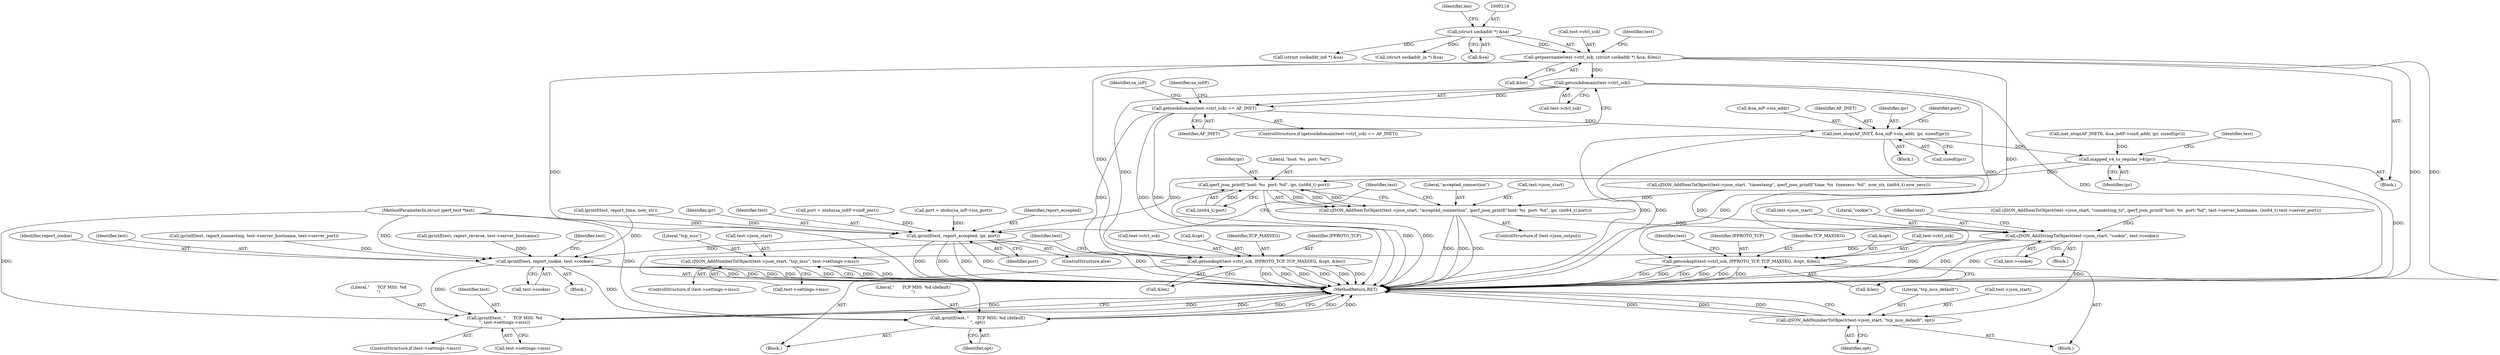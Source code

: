 digraph "0_iperf_91f2fa59e8ed80dfbf400add0164ee0e508e412a_49@API" {
"1000221" [label="(Call,getsockdomain(test->ctrl_sck))"];
"1000209" [label="(Call,getpeername(test->ctrl_sck, (struct sockaddr *) &sa, &len))"];
"1000213" [label="(Call,(struct sockaddr *) &sa)"];
"1000220" [label="(Call,getsockdomain(test->ctrl_sck) == AF_INET)"];
"1000233" [label="(Call,inet_ntop(AF_INET, &sa_inP->sin_addr, ipr, sizeof(ipr)))"];
"1000271" [label="(Call,mapped_v4_to_regular_v4(ipr))"];
"1000282" [label="(Call,iperf_json_printf(\"host: %s  port: %d\", ipr, (int64_t) port))"];
"1000277" [label="(Call,cJSON_AddItemToObject(test->json_start, \"accepted_connection\", iperf_json_printf(\"host: %s  port: %d\", ipr, (int64_t) port)))"];
"1000299" [label="(Call,cJSON_AddStringToObject(test->json_start, \"cookie\", test->cookie))"];
"1000322" [label="(Call,cJSON_AddNumberToObject(test->json_start, \"tcp_mss\", test->settings->mss))"];
"1000348" [label="(Call,cJSON_AddNumberToObject(test->json_start, \"tcp_mss_default\", opt))"];
"1000289" [label="(Call,iprintf(test, report_accepted, ipr, port))"];
"1000360" [label="(Call,iprintf(test, report_cookie, test->cookie))"];
"1000381" [label="(Call,iprintf(test, \"      TCP MSS: %d\n\", test->settings->mss))"];
"1000405" [label="(Call,iprintf(test, \"      TCP MSS: %d (default)\n\", opt))"];
"1000338" [label="(Call,getsockopt(test->ctrl_sck, IPPROTO_TCP, TCP_MAXSEG, &opt, &len))"];
"1000395" [label="(Call,getsockopt(test->ctrl_sck, IPPROTO_TCP, TCP_MAXSEG, &opt, &len))"];
"1000283" [label="(Literal,\"host: %s  port: %d\")"];
"1000204" [label="(Block,)"];
"1000400" [label="(Identifier,TCP_MAXSEG)"];
"1000226" [label="(Block,)"];
"1000275" [label="(Identifier,test)"];
"1000359" [label="(Block,)"];
"1000277" [label="(Call,cJSON_AddItemToObject(test->json_start, \"accepted_connection\", iperf_json_printf(\"host: %s  port: %d\", ipr, (int64_t) port)))"];
"1000252" [label="(Call,(struct sockaddr_in6 *) &sa)"];
"1000406" [label="(Identifier,test)"];
"1000399" [label="(Identifier,IPPROTO_TCP)"];
"1000272" [label="(Identifier,ipr)"];
"1000213" [label="(Call,(struct sockaddr *) &sa)"];
"1000233" [label="(Call,inet_ntop(AF_INET, &sa_inP->sin_addr, ipr, sizeof(ipr)))"];
"1000375" [label="(ControlStructure,if (test->settings->mss))"];
"1000405" [label="(Call,iprintf(test, \"      TCP MSS: %d (default)\n\", opt))"];
"1000298" [label="(Block,)"];
"1000362" [label="(Identifier,report_cookie)"];
"1000225" [label="(Identifier,AF_INET)"];
"1000322" [label="(Call,cJSON_AddNumberToObject(test->json_start, \"tcp_mss\", test->settings->mss))"];
"1000222" [label="(Call,test->ctrl_sck)"];
"1000316" [label="(ControlStructure,if (test->settings->mss))"];
"1000339" [label="(Call,test->ctrl_sck)"];
"1000209" [label="(Call,getpeername(test->ctrl_sck, (struct sockaddr *) &sa, &len))"];
"1000361" [label="(Identifier,test)"];
"1000299" [label="(Call,cJSON_AddStringToObject(test->json_start, \"cookie\", test->cookie))"];
"1000265" [label="(Call,port = ntohs(sa_in6P->sin6_port))"];
"1000152" [label="(Call,iprintf(test, report_time, now_str))"];
"1000381" [label="(Call,iprintf(test, \"      TCP MSS: %d\n\", test->settings->mss))"];
"1000333" [label="(Block,)"];
"1000217" [label="(Call,&len)"];
"1000327" [label="(Call,test->settings->mss)"];
"1000229" [label="(Call,(struct sockaddr_in *) &sa)"];
"1000382" [label="(Identifier,test)"];
"1000384" [label="(Call,test->settings->mss)"];
"1000235" [label="(Call,&sa_inP->sin_addr)"];
"1000323" [label="(Call,test->json_start)"];
"1000284" [label="(Identifier,ipr)"];
"1000326" [label="(Literal,\"tcp_mss\")"];
"1000352" [label="(Literal,\"tcp_mss_default\")"];
"1000282" [label="(Call,iperf_json_printf(\"host: %s  port: %d\", ipr, (int64_t) port))"];
"1000242" [label="(Call,port = ntohs(sa_inP->sin_port))"];
"1000228" [label="(Identifier,sa_inP)"];
"1000300" [label="(Call,test->json_start)"];
"1000303" [label="(Literal,\"cookie\")"];
"1000350" [label="(Identifier,test)"];
"1000396" [label="(Call,test->ctrl_sck)"];
"1000409" [label="(MethodReturn,RET)"];
"1000285" [label="(Call,(int64_t) port)"];
"1000291" [label="(Identifier,report_accepted)"];
"1000184" [label="(Call,iprintf(test, report_connecting, test->server_hostname, test->server_port))"];
"1000383" [label="(Literal,\"      TCP MSS: %d\n\")"];
"1000342" [label="(Identifier,IPPROTO_TCP)"];
"1000343" [label="(Identifier,TCP_MAXSEG)"];
"1000292" [label="(Identifier,ipr)"];
"1000240" [label="(Call,sizeof(ipr))"];
"1000344" [label="(Call,&opt)"];
"1000234" [label="(Identifier,AF_INET)"];
"1000197" [label="(Call,iprintf(test, report_reverse, test->server_hostname))"];
"1000363" [label="(Call,test->cookie)"];
"1000407" [label="(Literal,\"      TCP MSS: %d (default)\n\")"];
"1000290" [label="(Identifier,test)"];
"1000101" [label="(MethodParameterIn,struct iperf_test *test)"];
"1000346" [label="(Call,&len)"];
"1000271" [label="(Call,mapped_v4_to_regular_v4(ipr))"];
"1000349" [label="(Call,test->json_start)"];
"1000293" [label="(Identifier,port)"];
"1000223" [label="(Identifier,test)"];
"1000304" [label="(Call,test->cookie)"];
"1000401" [label="(Call,&opt)"];
"1000288" [label="(ControlStructure,else)"];
"1000338" [label="(Call,getsockopt(test->ctrl_sck, IPPROTO_TCP, TCP_MAXSEG, &opt, &len))"];
"1000289" [label="(Call,iprintf(test, report_accepted, ipr, port))"];
"1000239" [label="(Identifier,ipr)"];
"1000348" [label="(Call,cJSON_AddNumberToObject(test->json_start, \"tcp_mss_default\", opt))"];
"1000220" [label="(Call,getsockdomain(test->ctrl_sck) == AF_INET)"];
"1000218" [label="(Identifier,len)"];
"1000210" [label="(Call,test->ctrl_sck)"];
"1000390" [label="(Block,)"];
"1000296" [label="(Identifier,test)"];
"1000251" [label="(Identifier,sa_in6P)"];
"1000256" [label="(Call,inet_ntop(AF_INET6, &sa_in6P->sin6_addr, ipr, sizeof(ipr)))"];
"1000219" [label="(ControlStructure,if (getsockdomain(test->ctrl_sck) == AF_INET))"];
"1000408" [label="(Identifier,opt)"];
"1000395" [label="(Call,getsockopt(test->ctrl_sck, IPPROTO_TCP, TCP_MAXSEG, &opt, &len))"];
"1000311" [label="(Identifier,test)"];
"1000281" [label="(Literal,\"accepted_connection\")"];
"1000370" [label="(Identifier,test)"];
"1000273" [label="(ControlStructure,if (test->json_output))"];
"1000221" [label="(Call,getsockdomain(test->ctrl_sck))"];
"1000215" [label="(Call,&sa)"];
"1000243" [label="(Identifier,port)"];
"1000360" [label="(Call,iprintf(test, report_cookie, test->cookie))"];
"1000278" [label="(Call,test->json_start)"];
"1000353" [label="(Identifier,opt)"];
"1000167" [label="(Call,cJSON_AddItemToObject(test->json_start, \"connecting_to\", iperf_json_printf(\"host: %s  port: %d\", test->server_hostname, (int64_t) test->server_port)))"];
"1000403" [label="(Call,&len)"];
"1000136" [label="(Call,cJSON_AddItemToObject(test->json_start, \"timestamp\", iperf_json_printf(\"time: %s  timesecs: %d\", now_str, (int64_t) now_secs)))"];
"1000221" -> "1000220"  [label="AST: "];
"1000221" -> "1000222"  [label="CFG: "];
"1000222" -> "1000221"  [label="AST: "];
"1000225" -> "1000221"  [label="CFG: "];
"1000221" -> "1000409"  [label="DDG: "];
"1000221" -> "1000220"  [label="DDG: "];
"1000209" -> "1000221"  [label="DDG: "];
"1000221" -> "1000338"  [label="DDG: "];
"1000221" -> "1000395"  [label="DDG: "];
"1000209" -> "1000204"  [label="AST: "];
"1000209" -> "1000217"  [label="CFG: "];
"1000210" -> "1000209"  [label="AST: "];
"1000213" -> "1000209"  [label="AST: "];
"1000217" -> "1000209"  [label="AST: "];
"1000223" -> "1000209"  [label="CFG: "];
"1000209" -> "1000409"  [label="DDG: "];
"1000209" -> "1000409"  [label="DDG: "];
"1000209" -> "1000409"  [label="DDG: "];
"1000213" -> "1000209"  [label="DDG: "];
"1000209" -> "1000338"  [label="DDG: "];
"1000209" -> "1000395"  [label="DDG: "];
"1000213" -> "1000215"  [label="CFG: "];
"1000214" -> "1000213"  [label="AST: "];
"1000215" -> "1000213"  [label="AST: "];
"1000218" -> "1000213"  [label="CFG: "];
"1000213" -> "1000229"  [label="DDG: "];
"1000213" -> "1000252"  [label="DDG: "];
"1000220" -> "1000219"  [label="AST: "];
"1000220" -> "1000225"  [label="CFG: "];
"1000225" -> "1000220"  [label="AST: "];
"1000228" -> "1000220"  [label="CFG: "];
"1000251" -> "1000220"  [label="CFG: "];
"1000220" -> "1000409"  [label="DDG: "];
"1000220" -> "1000409"  [label="DDG: "];
"1000220" -> "1000409"  [label="DDG: "];
"1000220" -> "1000233"  [label="DDG: "];
"1000233" -> "1000226"  [label="AST: "];
"1000233" -> "1000240"  [label="CFG: "];
"1000234" -> "1000233"  [label="AST: "];
"1000235" -> "1000233"  [label="AST: "];
"1000239" -> "1000233"  [label="AST: "];
"1000240" -> "1000233"  [label="AST: "];
"1000243" -> "1000233"  [label="CFG: "];
"1000233" -> "1000409"  [label="DDG: "];
"1000233" -> "1000409"  [label="DDG: "];
"1000233" -> "1000409"  [label="DDG: "];
"1000233" -> "1000271"  [label="DDG: "];
"1000271" -> "1000204"  [label="AST: "];
"1000271" -> "1000272"  [label="CFG: "];
"1000272" -> "1000271"  [label="AST: "];
"1000275" -> "1000271"  [label="CFG: "];
"1000271" -> "1000409"  [label="DDG: "];
"1000256" -> "1000271"  [label="DDG: "];
"1000271" -> "1000282"  [label="DDG: "];
"1000271" -> "1000289"  [label="DDG: "];
"1000282" -> "1000277"  [label="AST: "];
"1000282" -> "1000285"  [label="CFG: "];
"1000283" -> "1000282"  [label="AST: "];
"1000284" -> "1000282"  [label="AST: "];
"1000285" -> "1000282"  [label="AST: "];
"1000277" -> "1000282"  [label="CFG: "];
"1000282" -> "1000409"  [label="DDG: "];
"1000282" -> "1000409"  [label="DDG: "];
"1000282" -> "1000277"  [label="DDG: "];
"1000282" -> "1000277"  [label="DDG: "];
"1000282" -> "1000277"  [label="DDG: "];
"1000285" -> "1000282"  [label="DDG: "];
"1000277" -> "1000273"  [label="AST: "];
"1000278" -> "1000277"  [label="AST: "];
"1000281" -> "1000277"  [label="AST: "];
"1000296" -> "1000277"  [label="CFG: "];
"1000277" -> "1000409"  [label="DDG: "];
"1000277" -> "1000409"  [label="DDG: "];
"1000277" -> "1000409"  [label="DDG: "];
"1000136" -> "1000277"  [label="DDG: "];
"1000277" -> "1000299"  [label="DDG: "];
"1000299" -> "1000298"  [label="AST: "];
"1000299" -> "1000304"  [label="CFG: "];
"1000300" -> "1000299"  [label="AST: "];
"1000303" -> "1000299"  [label="AST: "];
"1000304" -> "1000299"  [label="AST: "];
"1000311" -> "1000299"  [label="CFG: "];
"1000299" -> "1000409"  [label="DDG: "];
"1000299" -> "1000409"  [label="DDG: "];
"1000299" -> "1000409"  [label="DDG: "];
"1000167" -> "1000299"  [label="DDG: "];
"1000136" -> "1000299"  [label="DDG: "];
"1000299" -> "1000322"  [label="DDG: "];
"1000299" -> "1000348"  [label="DDG: "];
"1000322" -> "1000316"  [label="AST: "];
"1000322" -> "1000327"  [label="CFG: "];
"1000323" -> "1000322"  [label="AST: "];
"1000326" -> "1000322"  [label="AST: "];
"1000327" -> "1000322"  [label="AST: "];
"1000409" -> "1000322"  [label="CFG: "];
"1000322" -> "1000409"  [label="DDG: "];
"1000322" -> "1000409"  [label="DDG: "];
"1000322" -> "1000409"  [label="DDG: "];
"1000348" -> "1000333"  [label="AST: "];
"1000348" -> "1000353"  [label="CFG: "];
"1000349" -> "1000348"  [label="AST: "];
"1000352" -> "1000348"  [label="AST: "];
"1000353" -> "1000348"  [label="AST: "];
"1000409" -> "1000348"  [label="CFG: "];
"1000348" -> "1000409"  [label="DDG: "];
"1000348" -> "1000409"  [label="DDG: "];
"1000348" -> "1000409"  [label="DDG: "];
"1000289" -> "1000288"  [label="AST: "];
"1000289" -> "1000293"  [label="CFG: "];
"1000290" -> "1000289"  [label="AST: "];
"1000291" -> "1000289"  [label="AST: "];
"1000292" -> "1000289"  [label="AST: "];
"1000293" -> "1000289"  [label="AST: "];
"1000296" -> "1000289"  [label="CFG: "];
"1000289" -> "1000409"  [label="DDG: "];
"1000289" -> "1000409"  [label="DDG: "];
"1000289" -> "1000409"  [label="DDG: "];
"1000289" -> "1000409"  [label="DDG: "];
"1000289" -> "1000409"  [label="DDG: "];
"1000152" -> "1000289"  [label="DDG: "];
"1000101" -> "1000289"  [label="DDG: "];
"1000265" -> "1000289"  [label="DDG: "];
"1000242" -> "1000289"  [label="DDG: "];
"1000289" -> "1000360"  [label="DDG: "];
"1000360" -> "1000359"  [label="AST: "];
"1000360" -> "1000363"  [label="CFG: "];
"1000361" -> "1000360"  [label="AST: "];
"1000362" -> "1000360"  [label="AST: "];
"1000363" -> "1000360"  [label="AST: "];
"1000370" -> "1000360"  [label="CFG: "];
"1000360" -> "1000409"  [label="DDG: "];
"1000360" -> "1000409"  [label="DDG: "];
"1000360" -> "1000409"  [label="DDG: "];
"1000360" -> "1000409"  [label="DDG: "];
"1000184" -> "1000360"  [label="DDG: "];
"1000152" -> "1000360"  [label="DDG: "];
"1000197" -> "1000360"  [label="DDG: "];
"1000101" -> "1000360"  [label="DDG: "];
"1000360" -> "1000381"  [label="DDG: "];
"1000360" -> "1000405"  [label="DDG: "];
"1000381" -> "1000375"  [label="AST: "];
"1000381" -> "1000384"  [label="CFG: "];
"1000382" -> "1000381"  [label="AST: "];
"1000383" -> "1000381"  [label="AST: "];
"1000384" -> "1000381"  [label="AST: "];
"1000409" -> "1000381"  [label="CFG: "];
"1000381" -> "1000409"  [label="DDG: "];
"1000381" -> "1000409"  [label="DDG: "];
"1000381" -> "1000409"  [label="DDG: "];
"1000101" -> "1000381"  [label="DDG: "];
"1000405" -> "1000390"  [label="AST: "];
"1000405" -> "1000408"  [label="CFG: "];
"1000406" -> "1000405"  [label="AST: "];
"1000407" -> "1000405"  [label="AST: "];
"1000408" -> "1000405"  [label="AST: "];
"1000409" -> "1000405"  [label="CFG: "];
"1000405" -> "1000409"  [label="DDG: "];
"1000405" -> "1000409"  [label="DDG: "];
"1000405" -> "1000409"  [label="DDG: "];
"1000101" -> "1000405"  [label="DDG: "];
"1000338" -> "1000333"  [label="AST: "];
"1000338" -> "1000346"  [label="CFG: "];
"1000339" -> "1000338"  [label="AST: "];
"1000342" -> "1000338"  [label="AST: "];
"1000343" -> "1000338"  [label="AST: "];
"1000344" -> "1000338"  [label="AST: "];
"1000346" -> "1000338"  [label="AST: "];
"1000350" -> "1000338"  [label="CFG: "];
"1000338" -> "1000409"  [label="DDG: "];
"1000338" -> "1000409"  [label="DDG: "];
"1000338" -> "1000409"  [label="DDG: "];
"1000338" -> "1000409"  [label="DDG: "];
"1000338" -> "1000409"  [label="DDG: "];
"1000338" -> "1000409"  [label="DDG: "];
"1000395" -> "1000390"  [label="AST: "];
"1000395" -> "1000403"  [label="CFG: "];
"1000396" -> "1000395"  [label="AST: "];
"1000399" -> "1000395"  [label="AST: "];
"1000400" -> "1000395"  [label="AST: "];
"1000401" -> "1000395"  [label="AST: "];
"1000403" -> "1000395"  [label="AST: "];
"1000406" -> "1000395"  [label="CFG: "];
"1000395" -> "1000409"  [label="DDG: "];
"1000395" -> "1000409"  [label="DDG: "];
"1000395" -> "1000409"  [label="DDG: "];
"1000395" -> "1000409"  [label="DDG: "];
"1000395" -> "1000409"  [label="DDG: "];
"1000395" -> "1000409"  [label="DDG: "];
}
